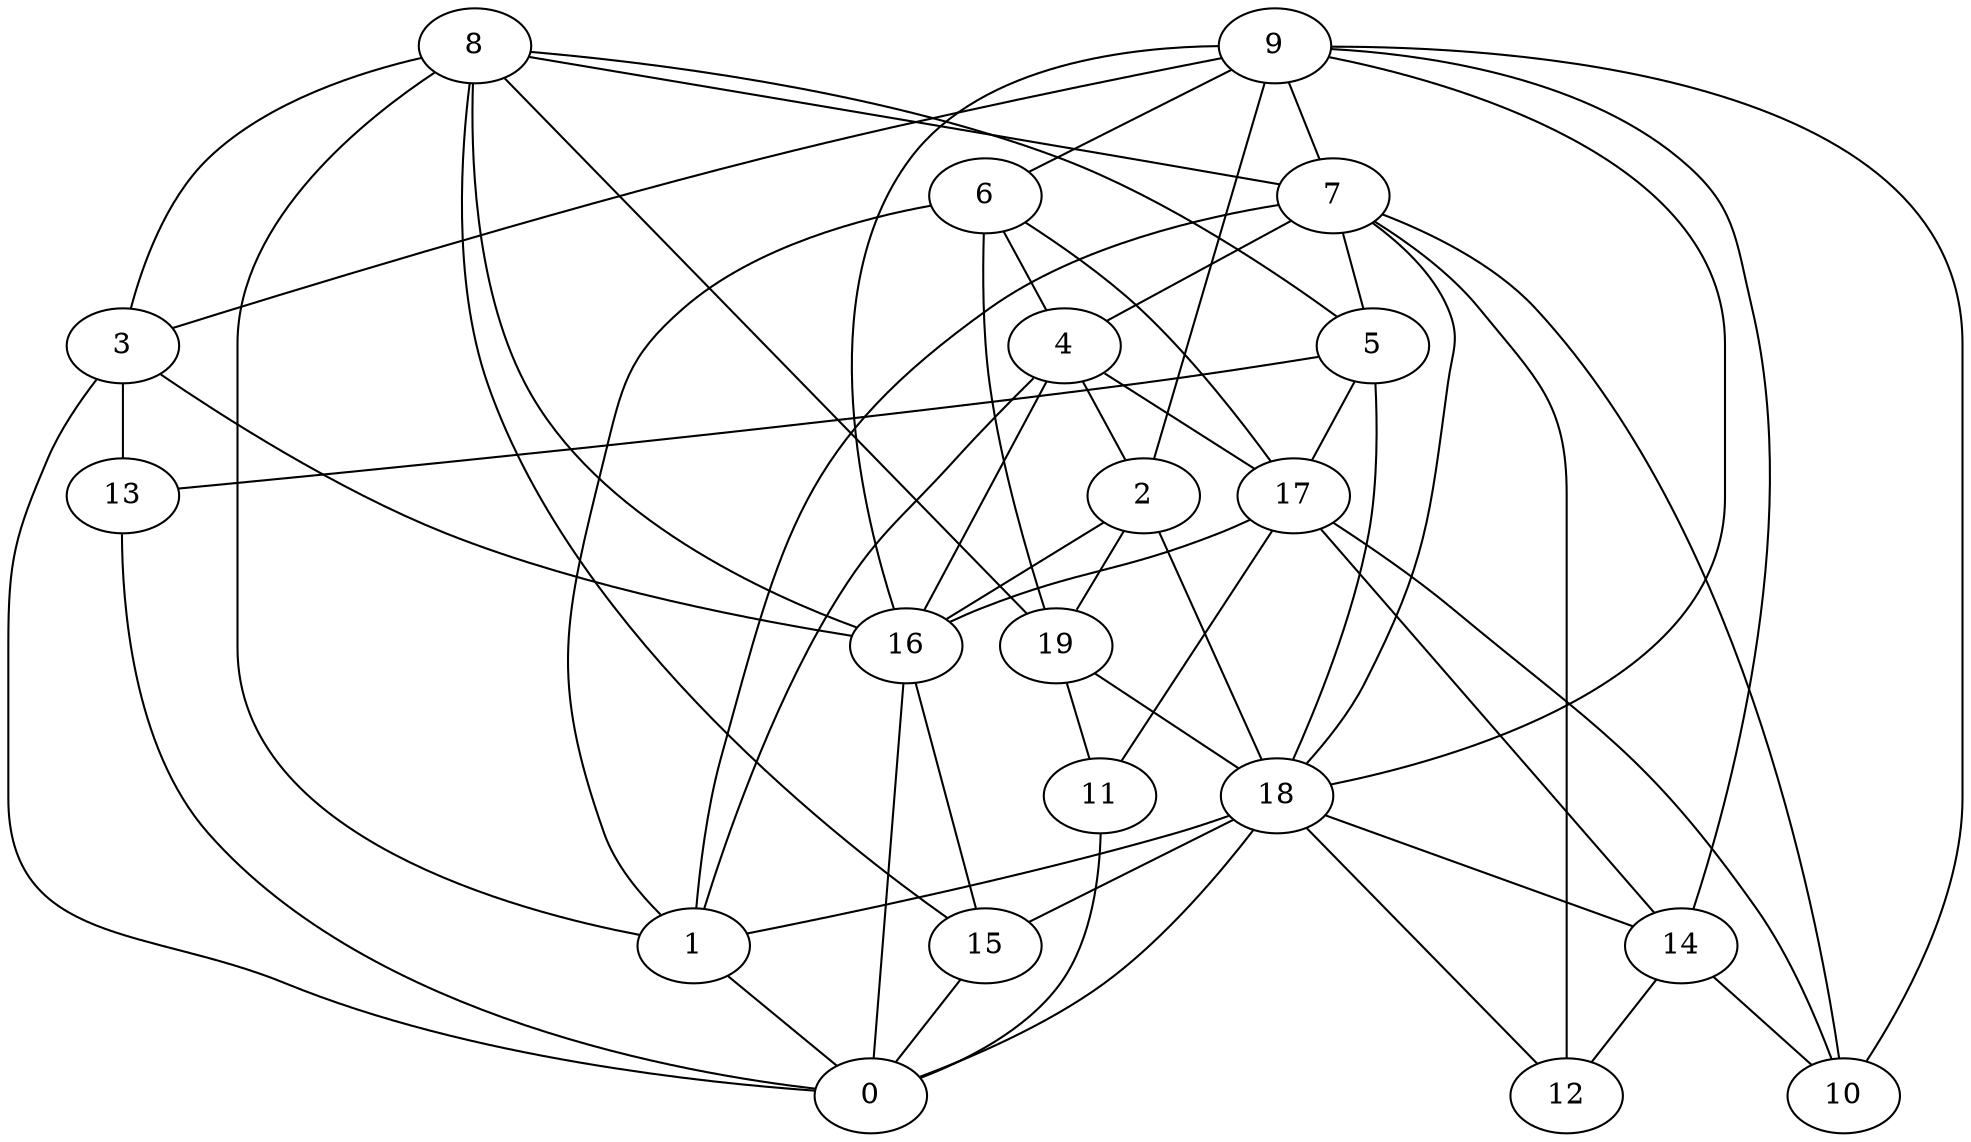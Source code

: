 digraph GG_graph {

subgraph G_graph {
edge [color = black]
"8" -> "16" [dir = none]
"8" -> "19" [dir = none]
"8" -> "5" [dir = none]
"8" -> "1" [dir = none]
"8" -> "3" [dir = none]
"8" -> "15" [dir = none]
"8" -> "7" [dir = none]
"13" -> "0" [dir = none]
"15" -> "0" [dir = none]
"3" -> "13" [dir = none]
"3" -> "0" [dir = none]
"3" -> "16" [dir = none]
"16" -> "0" [dir = none]
"16" -> "15" [dir = none]
"4" -> "16" [dir = none]
"4" -> "2" [dir = none]
"4" -> "17" [dir = none]
"4" -> "1" [dir = none]
"5" -> "17" [dir = none]
"5" -> "18" [dir = none]
"5" -> "13" [dir = none]
"7" -> "12" [dir = none]
"7" -> "10" [dir = none]
"7" -> "5" [dir = none]
"7" -> "1" [dir = none]
"7" -> "18" [dir = none]
"7" -> "4" [dir = none]
"17" -> "14" [dir = none]
"17" -> "10" [dir = none]
"17" -> "16" [dir = none]
"17" -> "11" [dir = none]
"1" -> "0" [dir = none]
"9" -> "14" [dir = none]
"9" -> "16" [dir = none]
"9" -> "7" [dir = none]
"9" -> "18" [dir = none]
"9" -> "3" [dir = none]
"9" -> "2" [dir = none]
"9" -> "6" [dir = none]
"9" -> "10" [dir = none]
"2" -> "16" [dir = none]
"2" -> "18" [dir = none]
"2" -> "19" [dir = none]
"19" -> "11" [dir = none]
"19" -> "18" [dir = none]
"6" -> "19" [dir = none]
"6" -> "4" [dir = none]
"6" -> "1" [dir = none]
"6" -> "17" [dir = none]
"14" -> "10" [dir = none]
"14" -> "12" [dir = none]
"18" -> "15" [dir = none]
"18" -> "0" [dir = none]
"18" -> "1" [dir = none]
"18" -> "12" [dir = none]
"18" -> "14" [dir = none]
"11" -> "0" [dir = none]
}

}
